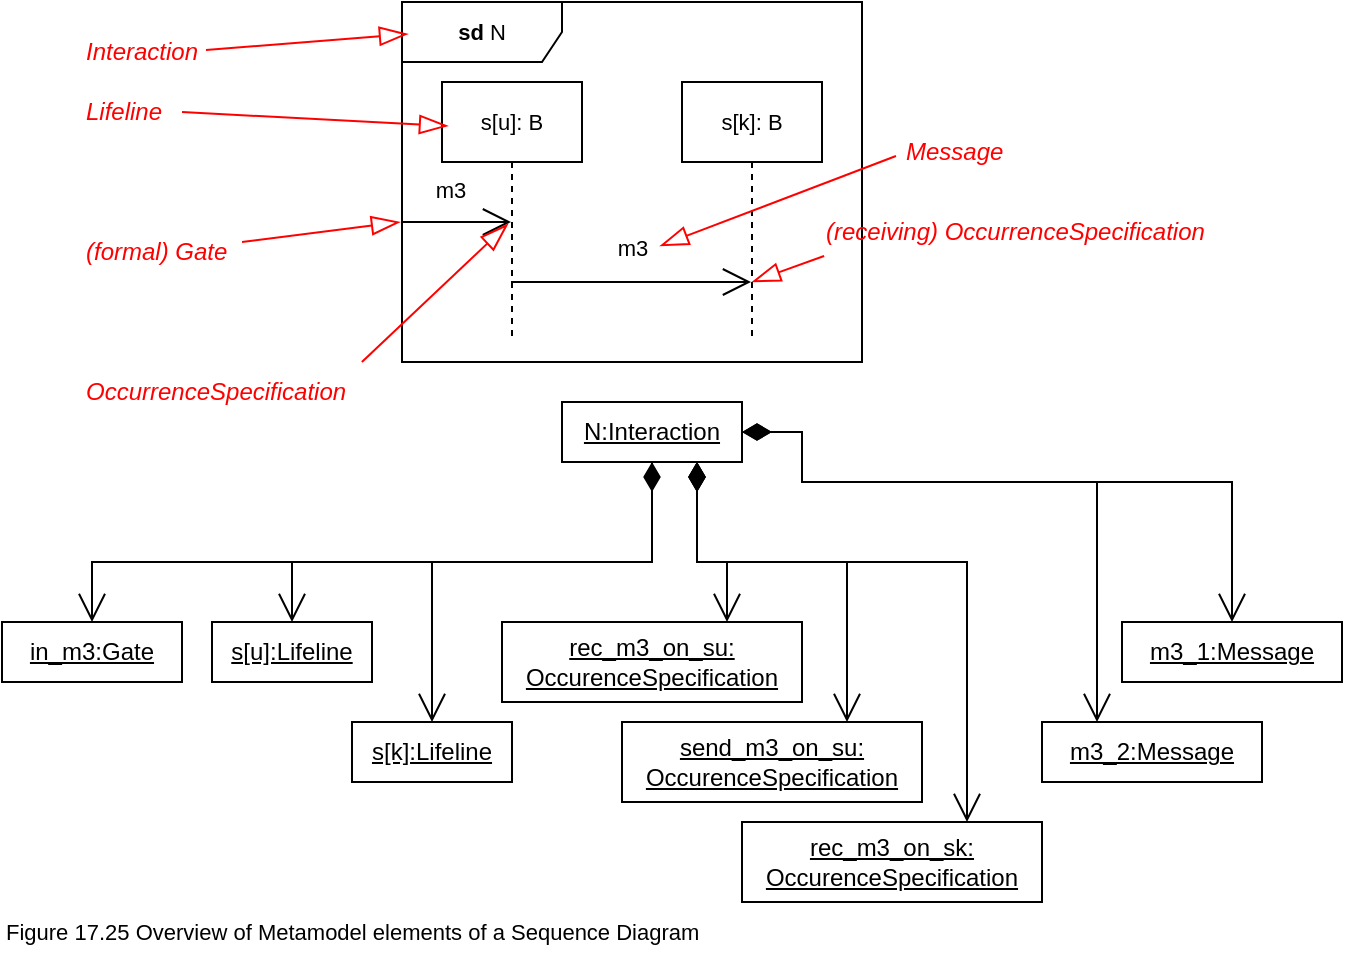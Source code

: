 <mxfile version="21.6.8" type="device">
  <diagram name="17.25" id="gBh-pHS-m51HAQLTKLnC">
    <mxGraphModel dx="880" dy="545" grid="1" gridSize="10" guides="1" tooltips="1" connect="1" arrows="1" fold="1" page="1" pageScale="1" pageWidth="1169" pageHeight="827" math="0" shadow="0">
      <root>
        <mxCell id="0" />
        <mxCell id="1" value="uml" parent="0" />
        <mxCell id="MtkCHq3pYS-Y4_Uiom9D-1" value="&lt;b&gt;sd&lt;/b&gt;&amp;nbsp;N" style="shape=umlFrame;whiteSpace=wrap;html=1;pointerEvents=0;recursiveResize=0;container=1;collapsible=0;width=80;fontFamily=Helvetica;fontSize=11;fontColor=default;height=30;" vertex="1" parent="1">
          <mxGeometry x="200" width="230" height="180" as="geometry" />
        </mxCell>
        <mxCell id="MtkCHq3pYS-Y4_Uiom9D-6" value="s[k]: B" style="shape=umlLifeline;perimeter=lifelinePerimeter;whiteSpace=wrap;html=1;container=1;dropTarget=0;collapsible=0;recursiveResize=0;outlineConnect=0;portConstraint=eastwest;newEdgeStyle={&quot;edgeStyle&quot;:&quot;elbowEdgeStyle&quot;,&quot;elbow&quot;:&quot;vertical&quot;,&quot;curved&quot;:0,&quot;rounded&quot;:0};fontFamily=Helvetica;fontSize=11;fontColor=default;" vertex="1" parent="MtkCHq3pYS-Y4_Uiom9D-1">
          <mxGeometry x="140" y="40" width="70" height="130" as="geometry" />
        </mxCell>
        <mxCell id="MtkCHq3pYS-Y4_Uiom9D-7" style="edgeStyle=elbowEdgeStyle;shape=connector;curved=0;rounded=0;orthogonalLoop=1;jettySize=auto;elbow=vertical;html=1;labelBackgroundColor=none;strokeColor=default;fontFamily=Helvetica;fontSize=11;fontColor=default;endArrow=open;endFill=0;endSize=12;" edge="1" parent="MtkCHq3pYS-Y4_Uiom9D-1">
          <mxGeometry relative="1" as="geometry">
            <mxPoint x="54.5" y="140" as="sourcePoint" />
            <mxPoint x="174.5" y="140" as="targetPoint" />
          </mxGeometry>
        </mxCell>
        <mxCell id="MtkCHq3pYS-Y4_Uiom9D-8" value="m3" style="edgeLabel;html=1;align=center;verticalAlign=middle;resizable=0;points=[];fontSize=11;fontFamily=Helvetica;fontColor=default;" vertex="1" connectable="0" parent="MtkCHq3pYS-Y4_Uiom9D-7">
          <mxGeometry x="0.275" y="-3" relative="1" as="geometry">
            <mxPoint x="-16" y="-20" as="offset" />
          </mxGeometry>
        </mxCell>
        <mxCell id="MtkCHq3pYS-Y4_Uiom9D-9" value="s[u]: B" style="shape=umlLifeline;perimeter=lifelinePerimeter;whiteSpace=wrap;html=1;container=1;dropTarget=0;collapsible=0;recursiveResize=0;outlineConnect=0;portConstraint=eastwest;newEdgeStyle={&quot;edgeStyle&quot;:&quot;elbowEdgeStyle&quot;,&quot;elbow&quot;:&quot;vertical&quot;,&quot;curved&quot;:0,&quot;rounded&quot;:0};fontFamily=Helvetica;fontSize=11;fontColor=default;" vertex="1" parent="MtkCHq3pYS-Y4_Uiom9D-1">
          <mxGeometry x="20" y="40" width="70" height="130" as="geometry" />
        </mxCell>
        <mxCell id="MtkCHq3pYS-Y4_Uiom9D-12" style="edgeStyle=elbowEdgeStyle;shape=connector;curved=0;rounded=0;orthogonalLoop=1;jettySize=auto;elbow=vertical;html=1;labelBackgroundColor=none;strokeColor=default;fontFamily=Helvetica;fontSize=11;fontColor=default;endArrow=open;endFill=0;endSize=12;" edge="1" parent="MtkCHq3pYS-Y4_Uiom9D-1">
          <mxGeometry relative="1" as="geometry">
            <mxPoint y="110" as="sourcePoint" />
            <mxPoint x="54.5" y="110" as="targetPoint" />
          </mxGeometry>
        </mxCell>
        <mxCell id="MtkCHq3pYS-Y4_Uiom9D-13" value="m3" style="edgeLabel;html=1;align=center;verticalAlign=middle;resizable=0;points=[];fontSize=11;fontFamily=Helvetica;fontColor=default;" vertex="1" connectable="0" parent="MtkCHq3pYS-Y4_Uiom9D-12">
          <mxGeometry x="0.275" y="-3" relative="1" as="geometry">
            <mxPoint x="-11" y="-19" as="offset" />
          </mxGeometry>
        </mxCell>
        <mxCell id="MtkCHq3pYS-Y4_Uiom9D-15" value="Figure 17.25 Overview of Metamodel elements of a Sequence Diagram" style="text;html=1;align=left;verticalAlign=middle;resizable=0;points=[];autosize=1;strokeColor=none;fillColor=none;fontSize=11;fontFamily=Helvetica;fontColor=default;" vertex="1" parent="1">
          <mxGeometry y="450" width="370" height="30" as="geometry" />
        </mxCell>
        <mxCell id="MtkCHq3pYS-Y4_Uiom9D-38" value="" style="edgeStyle=orthogonalEdgeStyle;rounded=0;orthogonalLoop=1;jettySize=auto;html=1;labelBackgroundColor=none;endArrow=open;endFill=0;endSize=12;" edge="1" parent="1" source="MtkCHq3pYS-Y4_Uiom9D-41" target="MtkCHq3pYS-Y4_Uiom9D-42">
          <mxGeometry relative="1" as="geometry">
            <Array as="points">
              <mxPoint x="325" y="280" />
              <mxPoint x="215" y="280" />
            </Array>
          </mxGeometry>
        </mxCell>
        <mxCell id="MtkCHq3pYS-Y4_Uiom9D-39" value="" style="edgeStyle=orthogonalEdgeStyle;rounded=0;orthogonalLoop=1;jettySize=auto;html=1;labelBackgroundColor=none;endArrow=open;endFill=0;endSize=12;" edge="1" parent="1" source="MtkCHq3pYS-Y4_Uiom9D-41" target="MtkCHq3pYS-Y4_Uiom9D-43">
          <mxGeometry relative="1" as="geometry">
            <Array as="points">
              <mxPoint x="325" y="280" />
              <mxPoint x="145" y="280" />
            </Array>
          </mxGeometry>
        </mxCell>
        <mxCell id="MtkCHq3pYS-Y4_Uiom9D-40" value="" style="edgeStyle=orthogonalEdgeStyle;rounded=0;orthogonalLoop=1;jettySize=auto;html=1;labelBackgroundColor=none;endArrow=open;endFill=0;endSize=12;startArrow=diamondThin;startFill=1;startSize=12;" edge="1" parent="1" source="MtkCHq3pYS-Y4_Uiom9D-41" target="MtkCHq3pYS-Y4_Uiom9D-44">
          <mxGeometry relative="1" as="geometry">
            <Array as="points">
              <mxPoint x="325" y="280" />
              <mxPoint x="45" y="280" />
            </Array>
          </mxGeometry>
        </mxCell>
        <mxCell id="MtkCHq3pYS-Y4_Uiom9D-52" style="edgeStyle=orthogonalEdgeStyle;shape=connector;rounded=0;orthogonalLoop=1;jettySize=auto;html=1;exitX=0.75;exitY=1;exitDx=0;exitDy=0;entryX=0.75;entryY=0;entryDx=0;entryDy=0;labelBackgroundColor=none;strokeColor=default;fontFamily=Helvetica;fontSize=11;fontColor=default;startArrow=diamondThin;startFill=1;endArrow=open;endFill=0;startSize=12;endSize=12;" edge="1" parent="1" source="MtkCHq3pYS-Y4_Uiom9D-41" target="MtkCHq3pYS-Y4_Uiom9D-46">
          <mxGeometry relative="1" as="geometry">
            <Array as="points">
              <mxPoint x="348" y="280" />
              <mxPoint x="363" y="280" />
            </Array>
          </mxGeometry>
        </mxCell>
        <mxCell id="MtkCHq3pYS-Y4_Uiom9D-53" style="edgeStyle=orthogonalEdgeStyle;shape=connector;rounded=0;orthogonalLoop=1;jettySize=auto;html=1;exitX=0.75;exitY=1;exitDx=0;exitDy=0;entryX=0.75;entryY=0;entryDx=0;entryDy=0;labelBackgroundColor=none;strokeColor=default;fontFamily=Helvetica;fontSize=11;fontColor=default;startArrow=diamondThin;startFill=1;endArrow=open;endFill=0;startSize=12;endSize=12;" edge="1" parent="1" source="MtkCHq3pYS-Y4_Uiom9D-41" target="MtkCHq3pYS-Y4_Uiom9D-48">
          <mxGeometry relative="1" as="geometry">
            <Array as="points">
              <mxPoint x="348" y="280" />
              <mxPoint x="423" y="280" />
            </Array>
          </mxGeometry>
        </mxCell>
        <mxCell id="MtkCHq3pYS-Y4_Uiom9D-54" style="edgeStyle=orthogonalEdgeStyle;shape=connector;rounded=0;orthogonalLoop=1;jettySize=auto;html=1;exitX=0.75;exitY=1;exitDx=0;exitDy=0;entryX=0.75;entryY=0;entryDx=0;entryDy=0;labelBackgroundColor=none;strokeColor=default;fontFamily=Helvetica;fontSize=11;fontColor=default;startArrow=diamondThin;startFill=1;endArrow=open;endFill=0;startSize=12;endSize=12;" edge="1" parent="1" source="MtkCHq3pYS-Y4_Uiom9D-41" target="MtkCHq3pYS-Y4_Uiom9D-50">
          <mxGeometry relative="1" as="geometry">
            <Array as="points">
              <mxPoint x="348" y="280" />
              <mxPoint x="483" y="280" />
            </Array>
          </mxGeometry>
        </mxCell>
        <mxCell id="MtkCHq3pYS-Y4_Uiom9D-58" style="edgeStyle=orthogonalEdgeStyle;shape=connector;rounded=0;orthogonalLoop=1;jettySize=auto;html=1;entryX=0.5;entryY=0;entryDx=0;entryDy=0;labelBackgroundColor=none;strokeColor=default;fontFamily=Helvetica;fontSize=11;fontColor=default;startArrow=diamondThin;startFill=1;endArrow=open;endFill=0;startSize=12;endSize=12;" edge="1" parent="1" source="MtkCHq3pYS-Y4_Uiom9D-41" target="MtkCHq3pYS-Y4_Uiom9D-56">
          <mxGeometry relative="1" as="geometry">
            <Array as="points">
              <mxPoint x="400" y="215" />
              <mxPoint x="400" y="240" />
              <mxPoint x="615" y="240" />
            </Array>
          </mxGeometry>
        </mxCell>
        <mxCell id="MtkCHq3pYS-Y4_Uiom9D-59" style="edgeStyle=orthogonalEdgeStyle;shape=connector;rounded=0;orthogonalLoop=1;jettySize=auto;html=1;entryX=0.25;entryY=0;entryDx=0;entryDy=0;labelBackgroundColor=none;strokeColor=default;fontFamily=Helvetica;fontSize=11;fontColor=default;startArrow=diamondThin;startFill=1;endArrow=open;endFill=0;startSize=12;endSize=12;" edge="1" parent="1" source="MtkCHq3pYS-Y4_Uiom9D-41" target="MtkCHq3pYS-Y4_Uiom9D-55">
          <mxGeometry relative="1" as="geometry">
            <Array as="points">
              <mxPoint x="400" y="215" />
              <mxPoint x="400" y="240" />
              <mxPoint x="548" y="240" />
            </Array>
          </mxGeometry>
        </mxCell>
        <mxCell id="MtkCHq3pYS-Y4_Uiom9D-41" value="&lt;u&gt;N:Interaction&lt;/u&gt;" style="whiteSpace=wrap;html=1;" vertex="1" parent="1">
          <mxGeometry x="280" y="200" width="90" height="30" as="geometry" />
        </mxCell>
        <mxCell id="MtkCHq3pYS-Y4_Uiom9D-42" value="&lt;u&gt;s[k]:Lifeline&lt;/u&gt;" style="whiteSpace=wrap;html=1;" vertex="1" parent="1">
          <mxGeometry x="175" y="360" width="80" height="30" as="geometry" />
        </mxCell>
        <mxCell id="MtkCHq3pYS-Y4_Uiom9D-43" value="&lt;u&gt;s[u]:Lifeline&lt;/u&gt;" style="whiteSpace=wrap;html=1;" vertex="1" parent="1">
          <mxGeometry x="105" y="310" width="80" height="30" as="geometry" />
        </mxCell>
        <mxCell id="MtkCHq3pYS-Y4_Uiom9D-44" value="&lt;u&gt;in_m3:Gate&lt;/u&gt;" style="whiteSpace=wrap;html=1;" vertex="1" parent="1">
          <mxGeometry y="310" width="90" height="30" as="geometry" />
        </mxCell>
        <mxCell id="MtkCHq3pYS-Y4_Uiom9D-46" value="&lt;u&gt;rec_m3_on_su:&lt;br&gt;OccurenceSpecification&lt;br&gt;&lt;/u&gt;" style="whiteSpace=wrap;html=1;" vertex="1" parent="1">
          <mxGeometry x="250" y="310" width="150" height="40" as="geometry" />
        </mxCell>
        <mxCell id="MtkCHq3pYS-Y4_Uiom9D-48" value="&lt;u&gt;send_m3_on_su:&lt;br&gt;OccurenceSpecification&lt;br&gt;&lt;/u&gt;" style="whiteSpace=wrap;html=1;" vertex="1" parent="1">
          <mxGeometry x="310" y="360" width="150" height="40" as="geometry" />
        </mxCell>
        <mxCell id="MtkCHq3pYS-Y4_Uiom9D-50" value="&lt;u&gt;rec_m3_on_sk:&lt;br&gt;OccurenceSpecification&lt;br&gt;&lt;/u&gt;" style="whiteSpace=wrap;html=1;" vertex="1" parent="1">
          <mxGeometry x="370" y="410" width="150" height="40" as="geometry" />
        </mxCell>
        <mxCell id="MtkCHq3pYS-Y4_Uiom9D-55" value="&lt;u&gt;m3_2:Message&lt;br&gt;&lt;/u&gt;" style="whiteSpace=wrap;html=1;" vertex="1" parent="1">
          <mxGeometry x="520" y="360" width="110" height="30" as="geometry" />
        </mxCell>
        <mxCell id="MtkCHq3pYS-Y4_Uiom9D-56" value="&lt;u&gt;m3_1:Message&lt;br&gt;&lt;/u&gt;" style="whiteSpace=wrap;html=1;" vertex="1" parent="1">
          <mxGeometry x="560" y="310" width="110" height="30" as="geometry" />
        </mxCell>
        <mxCell id="MtkCHq3pYS-Y4_Uiom9D-16" value="annotation" parent="0" />
        <mxCell id="MtkCHq3pYS-Y4_Uiom9D-17" value="Lifeline" style="text;html=1;align=left;verticalAlign=middle;resizable=0;points=[];autosize=1;strokeColor=none;fillColor=none;fontColor=#FF0000;fontStyle=2;fontSize=12;container=0;" vertex="1" parent="MtkCHq3pYS-Y4_Uiom9D-16">
          <mxGeometry x="40" y="40" width="60" height="30" as="geometry" />
        </mxCell>
        <mxCell id="MtkCHq3pYS-Y4_Uiom9D-18" style="rounded=0;orthogonalLoop=1;jettySize=auto;html=1;endArrow=blockThin;endFill=0;endSize=12;strokeColor=#FF0000;" edge="1" parent="MtkCHq3pYS-Y4_Uiom9D-16">
          <mxGeometry relative="1" as="geometry">
            <mxPoint x="223" y="62" as="targetPoint" />
            <mxPoint x="90" y="55" as="sourcePoint" />
          </mxGeometry>
        </mxCell>
        <mxCell id="MtkCHq3pYS-Y4_Uiom9D-20" value="Interaction" style="text;html=1;align=left;verticalAlign=middle;resizable=0;points=[];autosize=1;strokeColor=none;fillColor=none;fontColor=#FF0000;fontStyle=2;fontSize=12;container=0;" vertex="1" parent="MtkCHq3pYS-Y4_Uiom9D-16">
          <mxGeometry x="40" y="10" width="80" height="30" as="geometry" />
        </mxCell>
        <mxCell id="MtkCHq3pYS-Y4_Uiom9D-21" style="rounded=0;orthogonalLoop=1;jettySize=auto;html=1;endArrow=blockThin;endFill=0;endSize=12;strokeColor=#FF0000;" edge="1" parent="MtkCHq3pYS-Y4_Uiom9D-16">
          <mxGeometry relative="1" as="geometry">
            <mxPoint x="203" y="16" as="targetPoint" />
            <mxPoint x="102" y="24" as="sourcePoint" />
          </mxGeometry>
        </mxCell>
        <mxCell id="MtkCHq3pYS-Y4_Uiom9D-22" value="(formal) Gate" style="text;html=1;align=left;verticalAlign=middle;resizable=0;points=[];autosize=1;strokeColor=none;fillColor=none;fontColor=#FF0000;fontStyle=2;fontSize=12;container=0;" vertex="1" parent="MtkCHq3pYS-Y4_Uiom9D-16">
          <mxGeometry x="40" y="110" width="90" height="30" as="geometry" />
        </mxCell>
        <mxCell id="MtkCHq3pYS-Y4_Uiom9D-23" value="OccurrenceSpecification" style="text;html=1;align=left;verticalAlign=middle;resizable=0;points=[];autosize=1;strokeColor=none;fillColor=none;fontColor=#FF0000;fontStyle=2;fontSize=12;container=0;" vertex="1" parent="MtkCHq3pYS-Y4_Uiom9D-16">
          <mxGeometry x="40" y="180" width="150" height="30" as="geometry" />
        </mxCell>
        <mxCell id="MtkCHq3pYS-Y4_Uiom9D-24" value="(receiving) OccurrenceSpecification" style="text;html=1;align=left;verticalAlign=middle;resizable=0;points=[];autosize=1;strokeColor=none;fillColor=none;fontColor=#FF0000;fontStyle=2;fontSize=12;container=0;" vertex="1" parent="MtkCHq3pYS-Y4_Uiom9D-16">
          <mxGeometry x="410" y="100" width="210" height="30" as="geometry" />
        </mxCell>
        <mxCell id="MtkCHq3pYS-Y4_Uiom9D-25" value="Message" style="text;html=1;align=left;verticalAlign=middle;resizable=0;points=[];autosize=1;strokeColor=none;fillColor=none;fontColor=#FF0000;fontStyle=2;fontSize=12;container=0;" vertex="1" parent="MtkCHq3pYS-Y4_Uiom9D-16">
          <mxGeometry x="450" y="60" width="70" height="30" as="geometry" />
        </mxCell>
        <mxCell id="MtkCHq3pYS-Y4_Uiom9D-26" style="rounded=0;orthogonalLoop=1;jettySize=auto;html=1;endArrow=blockThin;endFill=0;endSize=12;strokeColor=#FF0000;exitX=0.889;exitY=0.333;exitDx=0;exitDy=0;exitPerimeter=0;" edge="1" parent="MtkCHq3pYS-Y4_Uiom9D-16" source="MtkCHq3pYS-Y4_Uiom9D-22">
          <mxGeometry relative="1" as="geometry">
            <mxPoint x="199" y="110" as="targetPoint" />
            <mxPoint x="100" y="65" as="sourcePoint" />
          </mxGeometry>
        </mxCell>
        <mxCell id="MtkCHq3pYS-Y4_Uiom9D-27" style="rounded=0;orthogonalLoop=1;jettySize=auto;html=1;endArrow=blockThin;endFill=0;endSize=12;strokeColor=#FF0000;exitX=0.933;exitY=0;exitDx=0;exitDy=0;exitPerimeter=0;" edge="1" parent="MtkCHq3pYS-Y4_Uiom9D-16" source="MtkCHq3pYS-Y4_Uiom9D-23">
          <mxGeometry relative="1" as="geometry">
            <mxPoint x="253" y="111" as="targetPoint" />
            <mxPoint x="130" y="130" as="sourcePoint" />
          </mxGeometry>
        </mxCell>
        <mxCell id="MtkCHq3pYS-Y4_Uiom9D-28" style="rounded=0;orthogonalLoop=1;jettySize=auto;html=1;endArrow=blockThin;endFill=0;endSize=12;strokeColor=#FF0000;exitX=0.005;exitY=0.9;exitDx=0;exitDy=0;exitPerimeter=0;" edge="1" parent="MtkCHq3pYS-Y4_Uiom9D-16" source="MtkCHq3pYS-Y4_Uiom9D-24">
          <mxGeometry relative="1" as="geometry">
            <mxPoint x="375" y="140" as="targetPoint" />
            <mxPoint x="130" y="130" as="sourcePoint" />
          </mxGeometry>
        </mxCell>
        <mxCell id="MtkCHq3pYS-Y4_Uiom9D-29" style="rounded=0;orthogonalLoop=1;jettySize=auto;html=1;endArrow=blockThin;endFill=0;endSize=12;strokeColor=#FF0000;exitX=-0.043;exitY=0.567;exitDx=0;exitDy=0;exitPerimeter=0;" edge="1" parent="MtkCHq3pYS-Y4_Uiom9D-16" source="MtkCHq3pYS-Y4_Uiom9D-25">
          <mxGeometry relative="1" as="geometry">
            <mxPoint x="329" y="122" as="targetPoint" />
            <mxPoint x="421" y="137" as="sourcePoint" />
          </mxGeometry>
        </mxCell>
      </root>
    </mxGraphModel>
  </diagram>
</mxfile>
